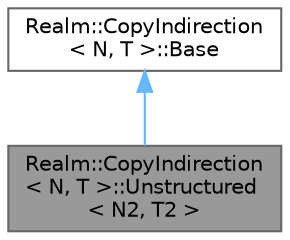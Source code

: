 digraph "Realm::CopyIndirection&lt; N, T &gt;::Unstructured&lt; N2, T2 &gt;"
{
 // LATEX_PDF_SIZE
  bgcolor="transparent";
  edge [fontname=Helvetica,fontsize=10,labelfontname=Helvetica,labelfontsize=10];
  node [fontname=Helvetica,fontsize=10,shape=box,height=0.2,width=0.4];
  Node1 [id="Node000001",label="Realm::CopyIndirection\l\< N, T \>::Unstructured\l\< N2, T2 \>",height=0.2,width=0.4,color="gray40", fillcolor="grey60", style="filled", fontcolor="black",tooltip=" "];
  Node2 -> Node1 [id="edge1_Node000001_Node000002",dir="back",color="steelblue1",style="solid",tooltip=" "];
  Node2 [id="Node000002",label="Realm::CopyIndirection\l\< N, T \>::Base",height=0.2,width=0.4,color="gray40", fillcolor="white", style="filled",URL="$classRealm_1_1CopyIndirection_1_1Base.html",tooltip=" "];
}
